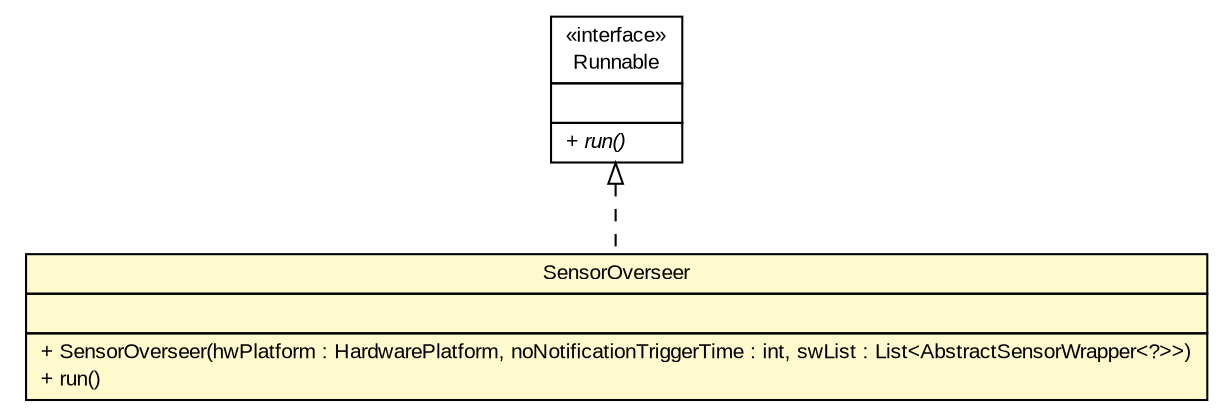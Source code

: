 #!/usr/local/bin/dot
#
# Class diagram 
# Generated by UMLGraph version R5_6 (http://www.umlgraph.org/)
#

digraph G {
	edge [fontname="arial",fontsize=10,labelfontname="arial",labelfontsize=10];
	node [fontname="arial",fontsize=10,shape=plaintext];
	nodesep=0.25;
	ranksep=0.5;
	// de.fhg.fit.biomos.sensorplatform.control.SensorOverseer
	c1649 [label=<<table title="de.fhg.fit.biomos.sensorplatform.control.SensorOverseer" border="0" cellborder="1" cellspacing="0" cellpadding="2" port="p" bgcolor="lemonChiffon" href="./SensorOverseer.html">
		<tr><td><table border="0" cellspacing="0" cellpadding="1">
<tr><td align="center" balign="center"> SensorOverseer </td></tr>
		</table></td></tr>
		<tr><td><table border="0" cellspacing="0" cellpadding="1">
<tr><td align="left" balign="left">  </td></tr>
		</table></td></tr>
		<tr><td><table border="0" cellspacing="0" cellpadding="1">
<tr><td align="left" balign="left"> + SensorOverseer(hwPlatform : HardwarePlatform, noNotificationTriggerTime : int, swList : List&lt;AbstractSensorWrapper&lt;?&gt;&gt;) </td></tr>
<tr><td align="left" balign="left"> + run() </td></tr>
		</table></td></tr>
		</table>>, URL="./SensorOverseer.html", fontname="arial", fontcolor="black", fontsize=10.0];
	//de.fhg.fit.biomos.sensorplatform.control.SensorOverseer implements java.lang.Runnable
	c1688:p -> c1649:p [dir=back,arrowtail=empty,style=dashed];
	// java.lang.Runnable
	c1688 [label=<<table title="java.lang.Runnable" border="0" cellborder="1" cellspacing="0" cellpadding="2" port="p" href="http://java.sun.com/j2se/1.4.2/docs/api/java/lang/Runnable.html">
		<tr><td><table border="0" cellspacing="0" cellpadding="1">
<tr><td align="center" balign="center"> &#171;interface&#187; </td></tr>
<tr><td align="center" balign="center"> Runnable </td></tr>
		</table></td></tr>
		<tr><td><table border="0" cellspacing="0" cellpadding="1">
<tr><td align="left" balign="left">  </td></tr>
		</table></td></tr>
		<tr><td><table border="0" cellspacing="0" cellpadding="1">
<tr><td align="left" balign="left"><font face="arial italic" point-size="10.0"> + run() </font></td></tr>
		</table></td></tr>
		</table>>, URL="http://java.sun.com/j2se/1.4.2/docs/api/java/lang/Runnable.html", fontname="arial", fontcolor="black", fontsize=10.0];
}

